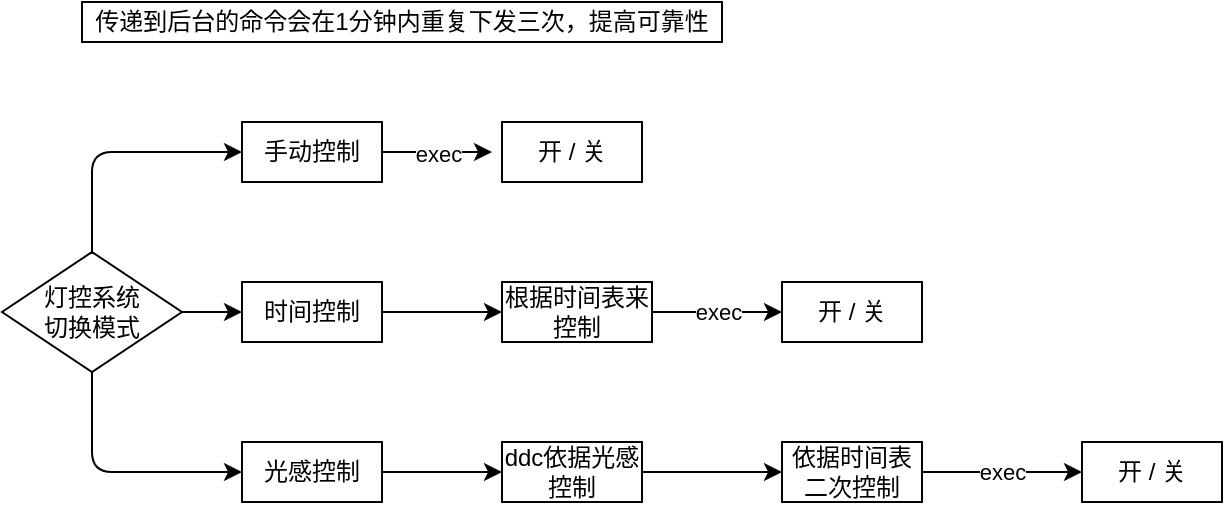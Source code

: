 <mxfile>
    <diagram id="9xjFV6Vj00q6lOuW687L" name="Page-1">
        <mxGraphModel dx="1029" dy="567" grid="1" gridSize="10" guides="1" tooltips="1" connect="1" arrows="1" fold="1" page="1" pageScale="1" pageWidth="1200" pageHeight="1920" math="0" shadow="0">
            <root>
                <mxCell id="0"/>
                <mxCell id="1" parent="0"/>
                <mxCell id="15" style="edgeStyle=orthogonalEdgeStyle;html=1;exitX=0.5;exitY=0;exitDx=0;exitDy=0;entryX=0;entryY=0.5;entryDx=0;entryDy=0;" parent="1" source="9" target="10" edge="1">
                    <mxGeometry relative="1" as="geometry"/>
                </mxCell>
                <mxCell id="16" style="edgeStyle=none;html=1;exitX=1;exitY=0.5;exitDx=0;exitDy=0;entryX=0;entryY=0.5;entryDx=0;entryDy=0;" parent="1" source="9" target="13" edge="1">
                    <mxGeometry relative="1" as="geometry"/>
                </mxCell>
                <mxCell id="17" style="edgeStyle=orthogonalEdgeStyle;html=1;exitX=0.5;exitY=1;exitDx=0;exitDy=0;entryX=0;entryY=0.5;entryDx=0;entryDy=0;elbow=vertical;" parent="1" source="9" target="14" edge="1">
                    <mxGeometry relative="1" as="geometry"/>
                </mxCell>
                <mxCell id="9" value="灯控系统&lt;br&gt;切换模式" style="rhombus;whiteSpace=wrap;html=1;" parent="1" vertex="1">
                    <mxGeometry x="80" y="155" width="90" height="60" as="geometry"/>
                </mxCell>
                <mxCell id="19" value="exec" style="edgeStyle=orthogonalEdgeStyle;html=1;elbow=vertical;" parent="1" source="10" edge="1">
                    <mxGeometry relative="1" as="geometry">
                        <mxPoint x="325" y="105" as="targetPoint"/>
                    </mxGeometry>
                </mxCell>
                <mxCell id="10" value="手动控制" style="rounded=0;whiteSpace=wrap;html=1;" parent="1" vertex="1">
                    <mxGeometry x="200" y="90" width="70" height="30" as="geometry"/>
                </mxCell>
                <mxCell id="23" value="" style="edgeStyle=none;html=1;elbow=vertical;" parent="1" source="13" target="22" edge="1">
                    <mxGeometry relative="1" as="geometry"/>
                </mxCell>
                <mxCell id="13" value="时间控制" style="rounded=0;whiteSpace=wrap;html=1;" parent="1" vertex="1">
                    <mxGeometry x="200" y="170" width="70" height="30" as="geometry"/>
                </mxCell>
                <mxCell id="28" value="" style="edgeStyle=none;html=1;elbow=vertical;" parent="1" source="14" target="27" edge="1">
                    <mxGeometry relative="1" as="geometry"/>
                </mxCell>
                <mxCell id="14" value="光感控制" style="rounded=0;whiteSpace=wrap;html=1;" parent="1" vertex="1">
                    <mxGeometry x="200" y="250" width="70" height="30" as="geometry"/>
                </mxCell>
                <mxCell id="20" value="开 / 关" style="rounded=0;whiteSpace=wrap;html=1;" parent="1" vertex="1">
                    <mxGeometry x="330" y="90" width="70" height="30" as="geometry"/>
                </mxCell>
                <mxCell id="25" value="exec" style="edgeStyle=none;html=1;elbow=vertical;" parent="1" source="22" target="24" edge="1">
                    <mxGeometry relative="1" as="geometry"/>
                </mxCell>
                <mxCell id="22" value="根据时间表来控制" style="whiteSpace=wrap;html=1;rounded=0;" parent="1" vertex="1">
                    <mxGeometry x="330" y="170" width="75" height="30" as="geometry"/>
                </mxCell>
                <mxCell id="24" value="开 / 关" style="whiteSpace=wrap;html=1;rounded=0;" parent="1" vertex="1">
                    <mxGeometry x="470" y="170" width="70" height="30" as="geometry"/>
                </mxCell>
                <mxCell id="26" value="传递到后台的命令会在1分钟内重复下发三次，提高可靠性" style="rounded=0;whiteSpace=wrap;html=1;" parent="1" vertex="1">
                    <mxGeometry x="120" y="30" width="320" height="20" as="geometry"/>
                </mxCell>
                <mxCell id="34" value="" style="edgeStyle=none;html=1;elbow=vertical;" parent="1" source="27" target="33" edge="1">
                    <mxGeometry relative="1" as="geometry"/>
                </mxCell>
                <mxCell id="27" value="ddc依据光感控制" style="rounded=0;whiteSpace=wrap;html=1;" parent="1" vertex="1">
                    <mxGeometry x="330" y="250" width="70" height="30" as="geometry"/>
                </mxCell>
                <mxCell id="36" value="exec" style="edgeStyle=none;html=1;elbow=vertical;" parent="1" source="33" target="35" edge="1">
                    <mxGeometry relative="1" as="geometry"/>
                </mxCell>
                <mxCell id="33" value="依据时间表二次控制" style="rounded=0;whiteSpace=wrap;html=1;" parent="1" vertex="1">
                    <mxGeometry x="470" y="250" width="70" height="30" as="geometry"/>
                </mxCell>
                <mxCell id="35" value="开 / 关" style="rounded=0;whiteSpace=wrap;html=1;" parent="1" vertex="1">
                    <mxGeometry x="620" y="250" width="70" height="30" as="geometry"/>
                </mxCell>
            </root>
        </mxGraphModel>
    </diagram>
</mxfile>